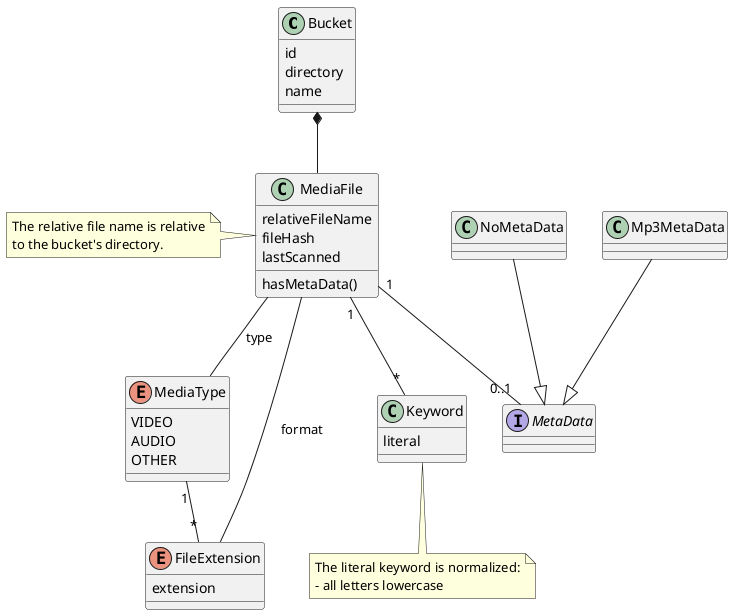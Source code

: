 @startuml
skinparam componentStyle uml2

class Bucket {
    id
    directory
    name
}

class MediaFile {
    relativeFileName
    fileHash
    lastScanned
    hasMetaData()
}

note left of MediaFile {
    The relative file name is relative
    to the bucket's directory.
}

enum MediaType {
    VIDEO
    AUDIO
    OTHER
}

enum FileExtension {
    extension
}

interface MetaData {
}

class NoMetaData {
}

class Mp3MetaData {
}

class Keyword {
    literal
}

note bottom of Keyword {
    The literal keyword is normalized:
    - all letters lowercase
}

Bucket *-- MediaFile
MediaFile -- MediaType : type
MediaFile -- FileExtension : format
MediaFile "1" -- "0..1" MetaData
MediaFile "1" -- "*" Keyword
MediaType "1" -- "*" FileExtension
NoMetaData --|> MetaData
Mp3MetaData --|> MetaData

@enduml
